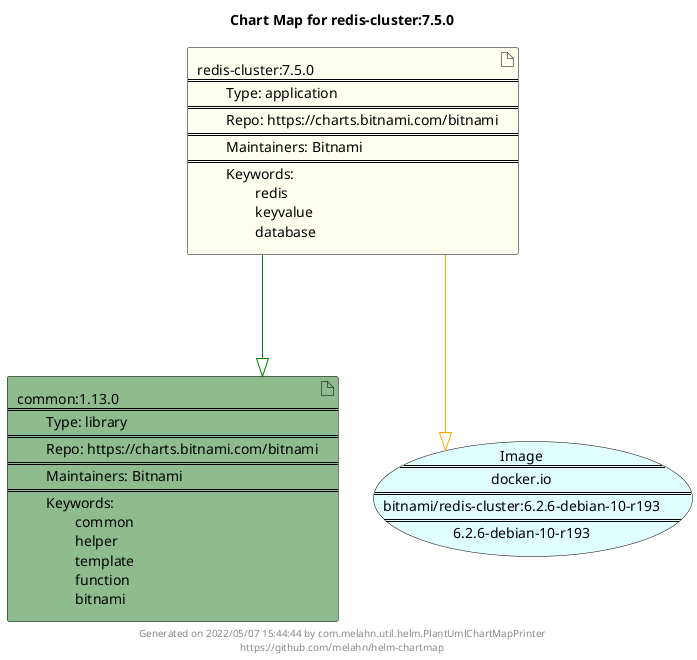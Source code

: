 @startuml
skinparam linetype ortho
skinparam backgroundColor white
skinparam usecaseBorderColor black
skinparam usecaseArrowColor LightSlateGray
skinparam artifactBorderColor black
skinparam artifactArrowColor LightSlateGray

title Chart Map for redis-cluster:7.5.0

'There are 2 referenced Helm Charts
artifact "common:1.13.0\n====\n\tType: library\n====\n\tRepo: https://charts.bitnami.com/bitnami\n====\n\tMaintainers: Bitnami\n====\n\tKeywords: \n\t\tcommon\n\t\thelper\n\t\ttemplate\n\t\tfunction\n\t\tbitnami" as common_1_13_0 #DarkSeaGreen
artifact "redis-cluster:7.5.0\n====\n\tType: application\n====\n\tRepo: https://charts.bitnami.com/bitnami\n====\n\tMaintainers: Bitnami\n====\n\tKeywords: \n\t\tredis\n\t\tkeyvalue\n\t\tdatabase" as redis_cluster_7_5_0 #Ivory

'There is one referenced Docker Image
usecase "Image\n====\ndocker.io\n====\nbitnami/redis-cluster:6.2.6-debian-10-r193\n====\n6.2.6-debian-10-r193" as docker_io_bitnami_redis_cluster_6_2_6_debian_10_r193 #LightCyan

'Chart Dependencies
redis_cluster_7_5_0--[#green]-|>common_1_13_0
redis_cluster_7_5_0--[#orange]-|>docker_io_bitnami_redis_cluster_6_2_6_debian_10_r193

center footer Generated on 2022/05/07 15:44:44 by com.melahn.util.helm.PlantUmlChartMapPrinter\nhttps://github.com/melahn/helm-chartmap
@enduml
